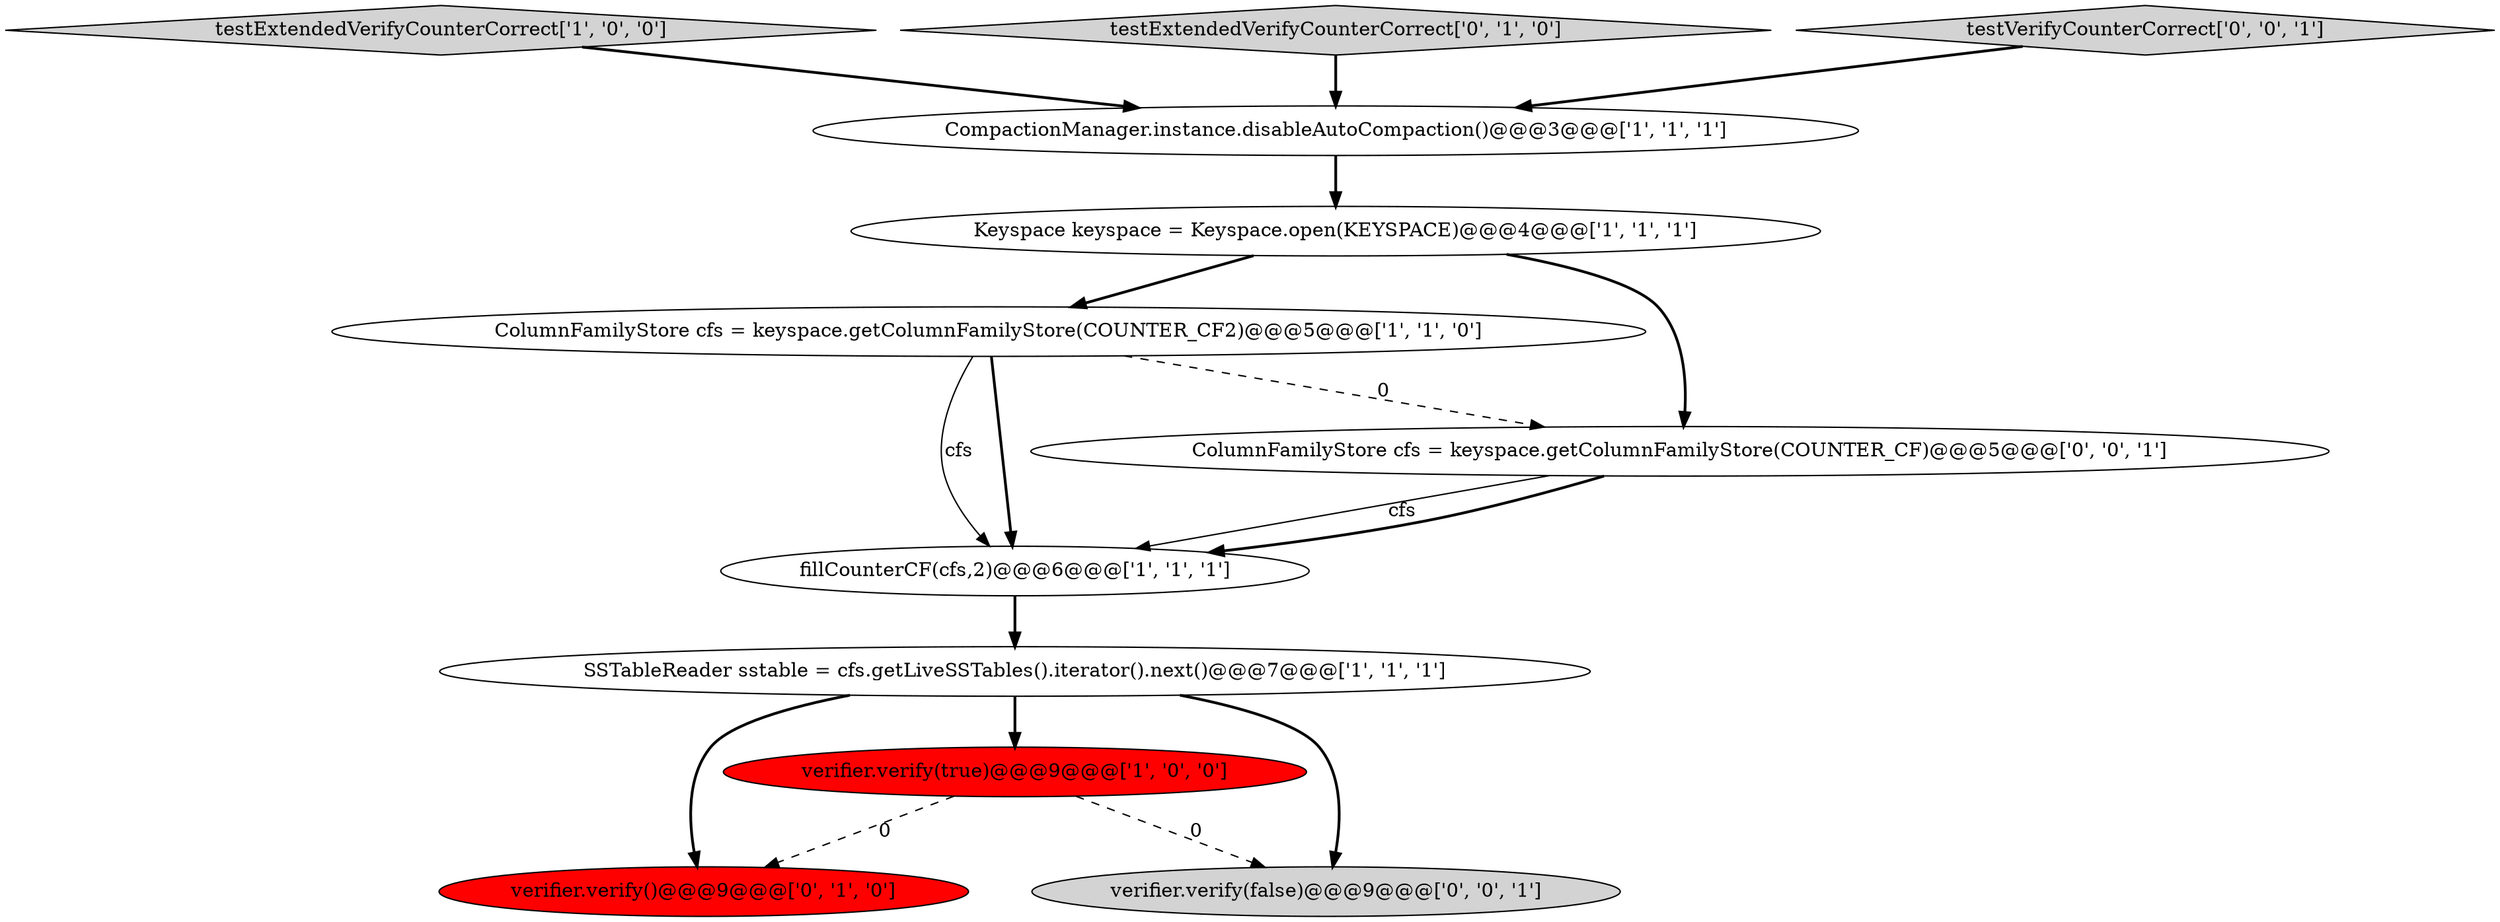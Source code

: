 digraph {
5 [style = filled, label = "testExtendedVerifyCounterCorrect['1', '0', '0']", fillcolor = lightgray, shape = diamond image = "AAA0AAABBB1BBB"];
7 [style = filled, label = "verifier.verify()@@@9@@@['0', '1', '0']", fillcolor = red, shape = ellipse image = "AAA1AAABBB2BBB"];
2 [style = filled, label = "fillCounterCF(cfs,2)@@@6@@@['1', '1', '1']", fillcolor = white, shape = ellipse image = "AAA0AAABBB1BBB"];
4 [style = filled, label = "SSTableReader sstable = cfs.getLiveSSTables().iterator().next()@@@7@@@['1', '1', '1']", fillcolor = white, shape = ellipse image = "AAA0AAABBB1BBB"];
1 [style = filled, label = "verifier.verify(true)@@@9@@@['1', '0', '0']", fillcolor = red, shape = ellipse image = "AAA1AAABBB1BBB"];
3 [style = filled, label = "Keyspace keyspace = Keyspace.open(KEYSPACE)@@@4@@@['1', '1', '1']", fillcolor = white, shape = ellipse image = "AAA0AAABBB1BBB"];
0 [style = filled, label = "CompactionManager.instance.disableAutoCompaction()@@@3@@@['1', '1', '1']", fillcolor = white, shape = ellipse image = "AAA0AAABBB1BBB"];
8 [style = filled, label = "testExtendedVerifyCounterCorrect['0', '1', '0']", fillcolor = lightgray, shape = diamond image = "AAA0AAABBB2BBB"];
10 [style = filled, label = "verifier.verify(false)@@@9@@@['0', '0', '1']", fillcolor = lightgray, shape = ellipse image = "AAA0AAABBB3BBB"];
6 [style = filled, label = "ColumnFamilyStore cfs = keyspace.getColumnFamilyStore(COUNTER_CF2)@@@5@@@['1', '1', '0']", fillcolor = white, shape = ellipse image = "AAA0AAABBB1BBB"];
11 [style = filled, label = "ColumnFamilyStore cfs = keyspace.getColumnFamilyStore(COUNTER_CF)@@@5@@@['0', '0', '1']", fillcolor = white, shape = ellipse image = "AAA0AAABBB3BBB"];
9 [style = filled, label = "testVerifyCounterCorrect['0', '0', '1']", fillcolor = lightgray, shape = diamond image = "AAA0AAABBB3BBB"];
8->0 [style = bold, label=""];
0->3 [style = bold, label=""];
3->11 [style = bold, label=""];
4->10 [style = bold, label=""];
3->6 [style = bold, label=""];
4->1 [style = bold, label=""];
6->2 [style = solid, label="cfs"];
1->10 [style = dashed, label="0"];
9->0 [style = bold, label=""];
1->7 [style = dashed, label="0"];
5->0 [style = bold, label=""];
2->4 [style = bold, label=""];
11->2 [style = solid, label="cfs"];
11->2 [style = bold, label=""];
4->7 [style = bold, label=""];
6->11 [style = dashed, label="0"];
6->2 [style = bold, label=""];
}
